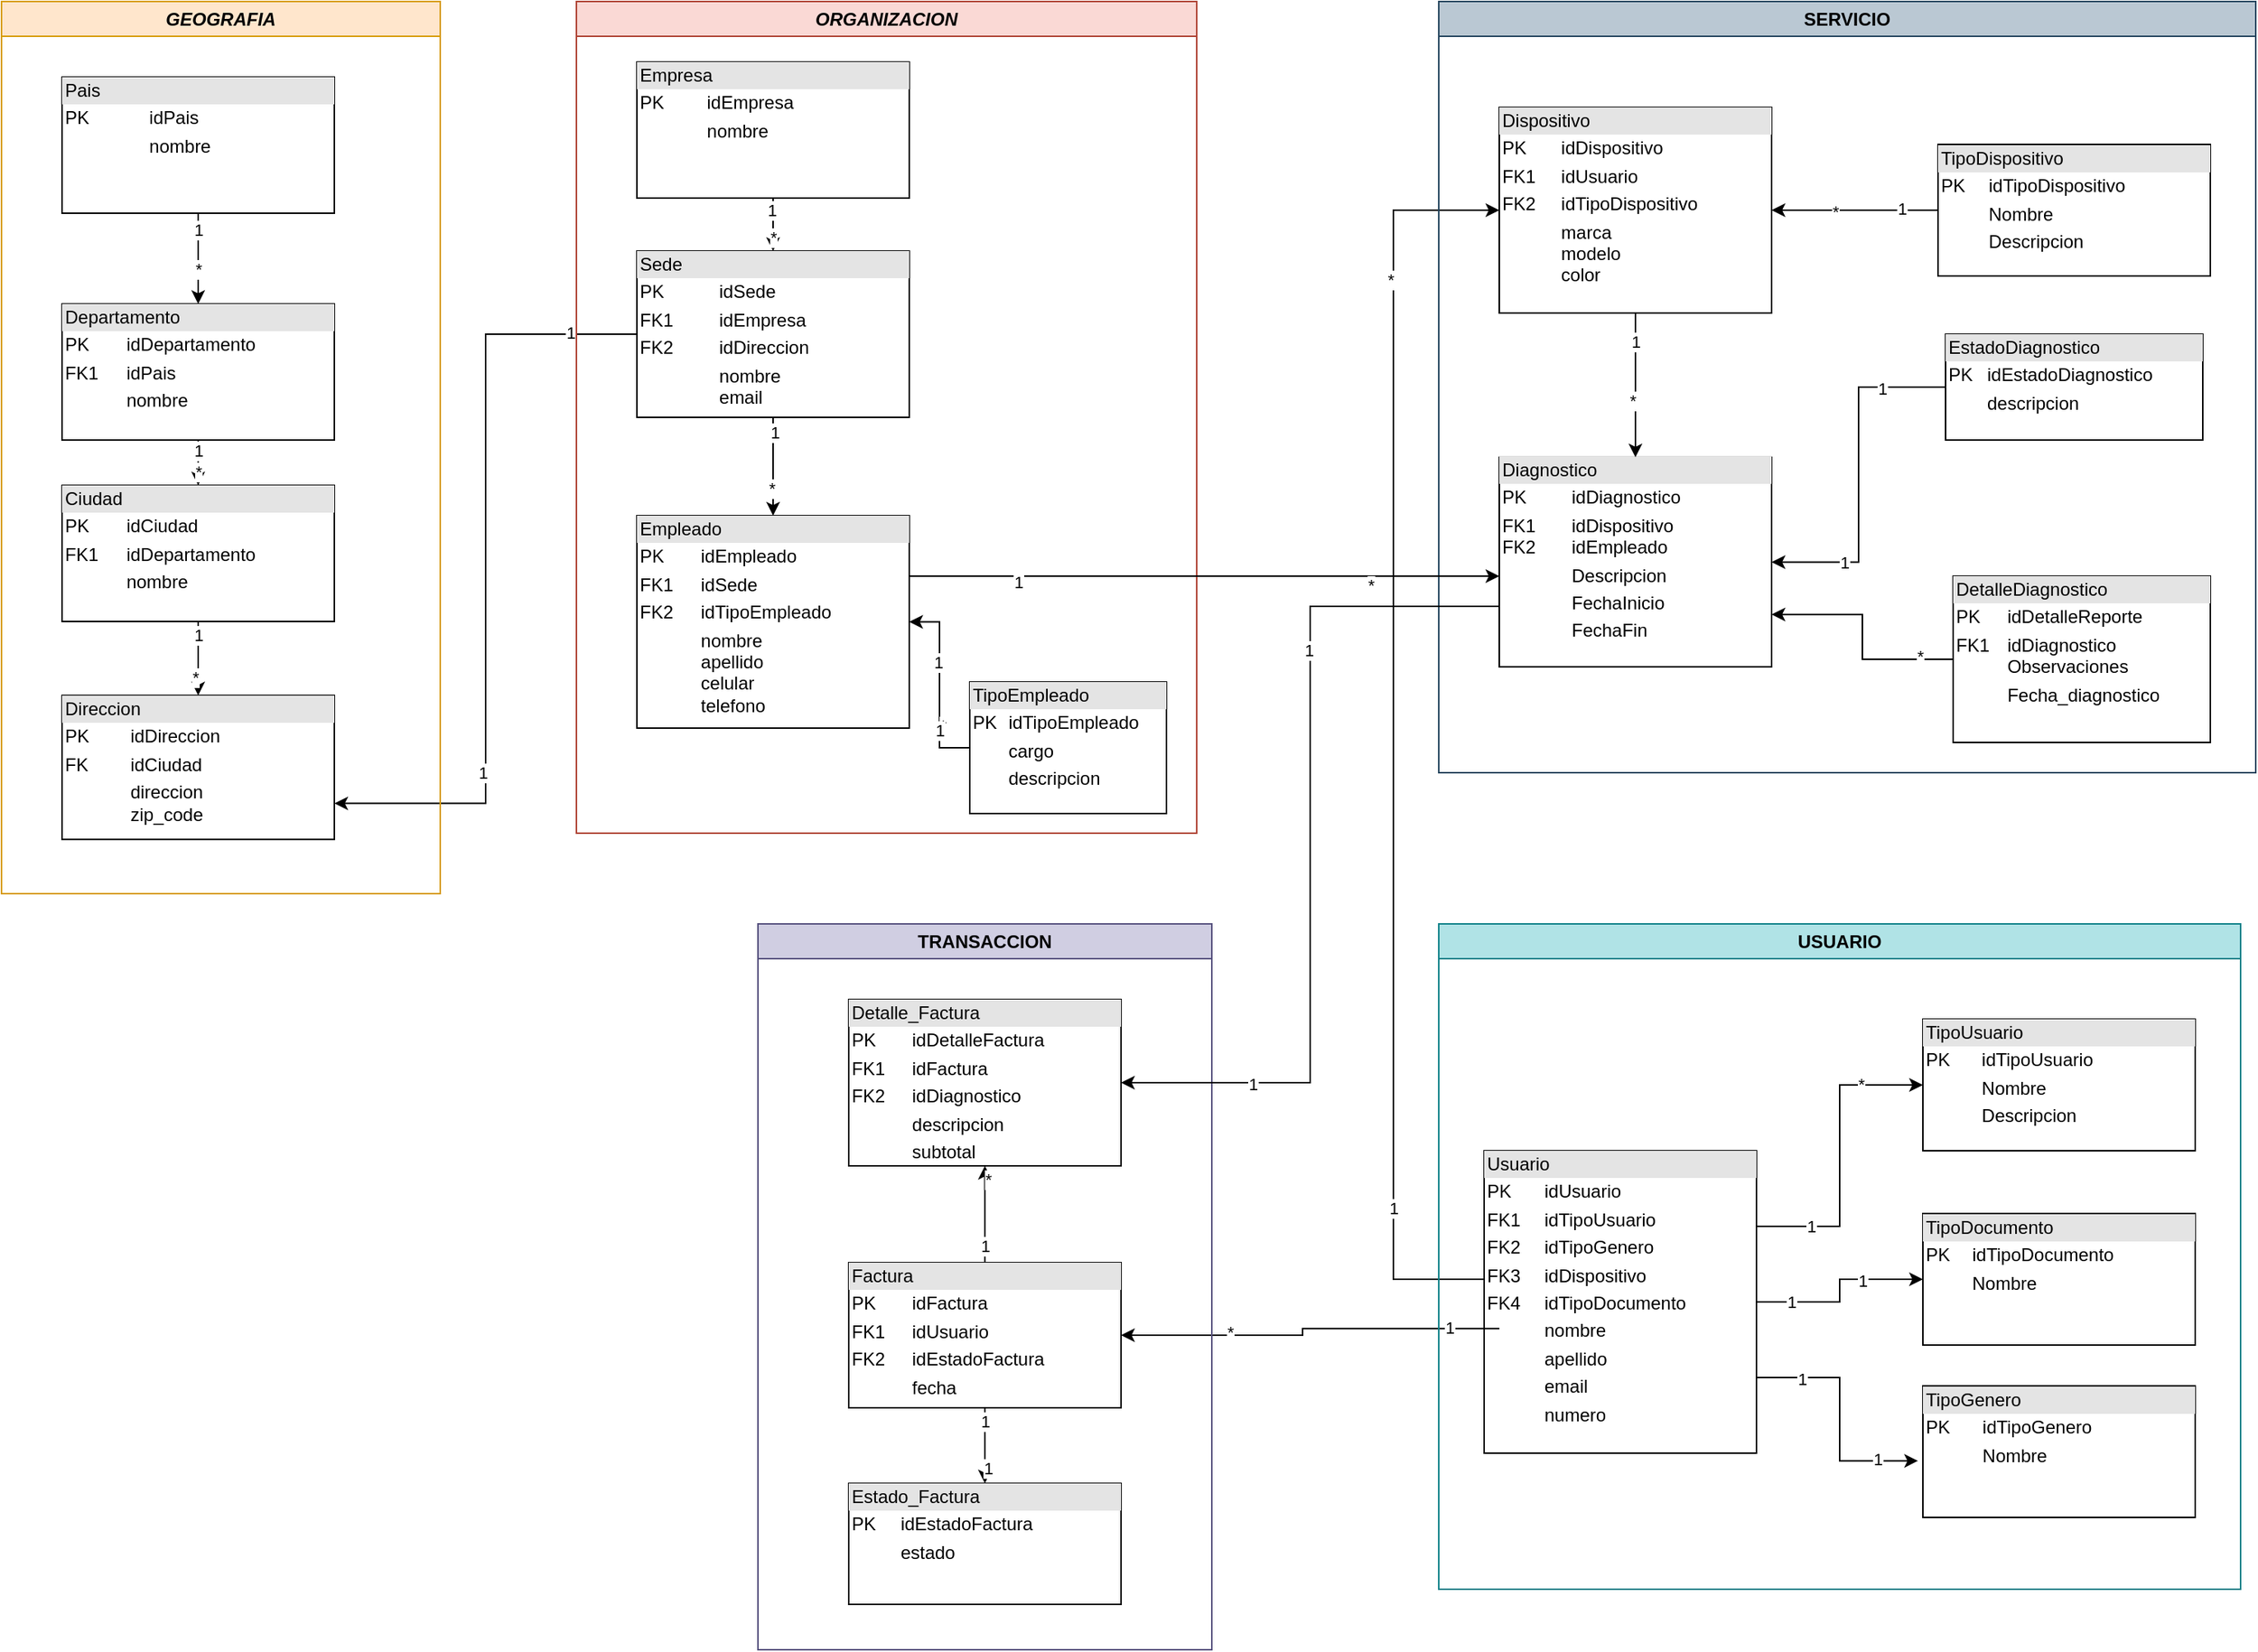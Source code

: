 <mxfile version="24.2.7" type="github">
  <diagram name="dba_techsupport" id="c4acf3e9-155e-7222-9cf6-157b1a14988f">
    <mxGraphModel dx="32" dy="458" grid="1" gridSize="10" guides="1" tooltips="1" connect="1" arrows="1" fold="1" page="1" pageScale="1" pageWidth="850" pageHeight="1100" background="none" math="0" shadow="0">
      <root>
        <mxCell id="0" />
        <mxCell id="1" parent="0" />
        <mxCell id="aafxsBdmlkdBn6csFLmh-22" style="edgeStyle=orthogonalEdgeStyle;rounded=0;orthogonalLoop=1;jettySize=auto;html=1;exitX=0.5;exitY=1;exitDx=0;exitDy=0;entryX=0.5;entryY=0;entryDx=0;entryDy=0;" parent="1" source="aafxsBdmlkdBn6csFLmh-1" target="aafxsBdmlkdBn6csFLmh-4" edge="1">
          <mxGeometry relative="1" as="geometry" />
        </mxCell>
        <mxCell id="aafxsBdmlkdBn6csFLmh-40" value="1" style="edgeLabel;html=1;align=center;verticalAlign=middle;resizable=0;points=[];" parent="aafxsBdmlkdBn6csFLmh-22" vertex="1" connectable="0">
          <mxGeometry x="-0.569" y="-1" relative="1" as="geometry">
            <mxPoint as="offset" />
          </mxGeometry>
        </mxCell>
        <mxCell id="aafxsBdmlkdBn6csFLmh-41" value="*" style="edgeLabel;html=1;align=center;verticalAlign=middle;resizable=0;points=[];" parent="aafxsBdmlkdBn6csFLmh-22" vertex="1" connectable="0">
          <mxGeometry x="0.446" relative="1" as="geometry">
            <mxPoint as="offset" />
          </mxGeometry>
        </mxCell>
        <mxCell id="ZcouPd2k3ubtClk7jJ0E-47" style="edgeStyle=orthogonalEdgeStyle;rounded=0;orthogonalLoop=1;jettySize=auto;html=1;entryX=0;entryY=0.5;entryDx=0;entryDy=0;exitX=1;exitY=0.25;exitDx=0;exitDy=0;" parent="1" source="aafxsBdmlkdBn6csFLmh-3" target="ZcouPd2k3ubtClk7jJ0E-42" edge="1">
          <mxGeometry relative="1" as="geometry" />
        </mxCell>
        <mxCell id="ZcouPd2k3ubtClk7jJ0E-51" value="1" style="edgeLabel;html=1;align=center;verticalAlign=middle;resizable=0;points=[];" parent="ZcouPd2k3ubtClk7jJ0E-47" vertex="1" connectable="0">
          <mxGeometry x="-0.647" relative="1" as="geometry">
            <mxPoint as="offset" />
          </mxGeometry>
        </mxCell>
        <mxCell id="ZcouPd2k3ubtClk7jJ0E-52" value="*" style="edgeLabel;html=1;align=center;verticalAlign=middle;resizable=0;points=[];" parent="ZcouPd2k3ubtClk7jJ0E-47" vertex="1" connectable="0">
          <mxGeometry x="0.595" y="1" relative="1" as="geometry">
            <mxPoint as="offset" />
          </mxGeometry>
        </mxCell>
        <mxCell id="ZcouPd2k3ubtClk7jJ0E-48" style="edgeStyle=orthogonalEdgeStyle;rounded=0;orthogonalLoop=1;jettySize=auto;html=1;entryX=0;entryY=0.5;entryDx=0;entryDy=0;" parent="1" source="aafxsBdmlkdBn6csFLmh-3" target="ZcouPd2k3ubtClk7jJ0E-45" edge="1">
          <mxGeometry relative="1" as="geometry" />
        </mxCell>
        <mxCell id="ZcouPd2k3ubtClk7jJ0E-53" value="1" style="edgeLabel;html=1;align=center;verticalAlign=middle;resizable=0;points=[];" parent="ZcouPd2k3ubtClk7jJ0E-48" vertex="1" connectable="0">
          <mxGeometry x="-0.644" relative="1" as="geometry">
            <mxPoint as="offset" />
          </mxGeometry>
        </mxCell>
        <mxCell id="ZcouPd2k3ubtClk7jJ0E-54" value="1" style="edgeLabel;html=1;align=center;verticalAlign=middle;resizable=0;points=[];" parent="ZcouPd2k3ubtClk7jJ0E-48" vertex="1" connectable="0">
          <mxGeometry x="0.356" y="-1" relative="1" as="geometry">
            <mxPoint as="offset" />
          </mxGeometry>
        </mxCell>
        <mxCell id="I6x_WFh2vjLXkx7VTz0a-17" style="edgeStyle=orthogonalEdgeStyle;rounded=0;orthogonalLoop=1;jettySize=auto;html=1;entryX=0;entryY=0.5;entryDx=0;entryDy=0;" parent="1" source="aafxsBdmlkdBn6csFLmh-3" target="aafxsBdmlkdBn6csFLmh-16" edge="1">
          <mxGeometry relative="1" as="geometry">
            <Array as="points">
              <mxPoint x="1850" y="845" />
              <mxPoint x="1850" y="138" />
            </Array>
          </mxGeometry>
        </mxCell>
        <mxCell id="I6x_WFh2vjLXkx7VTz0a-18" value="1" style="edgeLabel;html=1;align=center;verticalAlign=middle;resizable=0;points=[];" parent="I6x_WFh2vjLXkx7VTz0a-17" vertex="1" connectable="0">
          <mxGeometry x="-0.743" relative="1" as="geometry">
            <mxPoint as="offset" />
          </mxGeometry>
        </mxCell>
        <mxCell id="I6x_WFh2vjLXkx7VTz0a-19" value="*" style="edgeLabel;html=1;align=center;verticalAlign=middle;resizable=0;points=[];" parent="I6x_WFh2vjLXkx7VTz0a-17" vertex="1" connectable="0">
          <mxGeometry x="0.724" y="2" relative="1" as="geometry">
            <mxPoint as="offset" />
          </mxGeometry>
        </mxCell>
        <mxCell id="aafxsBdmlkdBn6csFLmh-3" value="&lt;div style=&quot;box-sizing:border-box;width:100%;background:#e4e4e4;padding:2px;&quot;&gt;Usuario&lt;/div&gt;&lt;table style=&quot;width:100%;font-size:1em;&quot; cellpadding=&quot;2&quot; cellspacing=&quot;0&quot;&gt;&lt;tbody&gt;&lt;tr&gt;&lt;td&gt;PK&lt;/td&gt;&lt;td&gt;idUsuario&lt;/td&gt;&lt;/tr&gt;&lt;tr&gt;&lt;td&gt;FK1&lt;/td&gt;&lt;td&gt;idTipoUsuario&lt;/td&gt;&lt;/tr&gt;&lt;tr&gt;&lt;td&gt;FK2&lt;/td&gt;&lt;td&gt;idTipoGenero&lt;/td&gt;&lt;/tr&gt;&lt;tr&gt;&lt;td&gt;FK3&lt;/td&gt;&lt;td&gt;idDispositivo&lt;/td&gt;&lt;/tr&gt;&lt;tr&gt;&lt;td&gt;FK4&lt;/td&gt;&lt;td&gt;idTipoDocumento&lt;/td&gt;&lt;/tr&gt;&lt;tr&gt;&lt;td&gt;&lt;br&gt;&lt;/td&gt;&lt;td&gt;nombre&lt;/td&gt;&lt;/tr&gt;&lt;tr&gt;&lt;td&gt;&lt;br&gt;&lt;/td&gt;&lt;td&gt;apellido&lt;/td&gt;&lt;/tr&gt;&lt;tr&gt;&lt;td&gt;&lt;br&gt;&lt;/td&gt;&lt;td&gt;email&lt;/td&gt;&lt;/tr&gt;&lt;tr&gt;&lt;td&gt;&lt;br&gt;&lt;/td&gt;&lt;td&gt;numero&lt;/td&gt;&lt;/tr&gt;&lt;/tbody&gt;&lt;/table&gt;" style="verticalAlign=top;align=left;overflow=fill;html=1;whiteSpace=wrap;" parent="1" vertex="1">
          <mxGeometry x="1910" y="760" width="180" height="200" as="geometry" />
        </mxCell>
        <mxCell id="aafxsBdmlkdBn6csFLmh-30" style="edgeStyle=orthogonalEdgeStyle;rounded=0;orthogonalLoop=1;jettySize=auto;html=1;exitX=0.5;exitY=1;exitDx=0;exitDy=0;" parent="1" source="aafxsBdmlkdBn6csFLmh-4" target="aafxsBdmlkdBn6csFLmh-10" edge="1">
          <mxGeometry relative="1" as="geometry" />
        </mxCell>
        <mxCell id="aafxsBdmlkdBn6csFLmh-42" value="1" style="edgeLabel;html=1;align=center;verticalAlign=middle;resizable=0;points=[];" parent="aafxsBdmlkdBn6csFLmh-30" vertex="1" connectable="0">
          <mxGeometry x="-0.707" y="1" relative="1" as="geometry">
            <mxPoint as="offset" />
          </mxGeometry>
        </mxCell>
        <mxCell id="ZcouPd2k3ubtClk7jJ0E-19" value="*" style="edgeLabel;html=1;align=center;verticalAlign=middle;resizable=0;points=[];" parent="aafxsBdmlkdBn6csFLmh-30" vertex="1" connectable="0">
          <mxGeometry x="0.448" y="-1" relative="1" as="geometry">
            <mxPoint as="offset" />
          </mxGeometry>
        </mxCell>
        <mxCell id="ZcouPd2k3ubtClk7jJ0E-104" style="edgeStyle=orthogonalEdgeStyle;rounded=0;orthogonalLoop=1;jettySize=auto;html=1;entryX=1;entryY=0.75;entryDx=0;entryDy=0;" parent="1" source="aafxsBdmlkdBn6csFLmh-4" target="aafxsBdmlkdBn6csFLmh-2" edge="1">
          <mxGeometry relative="1" as="geometry" />
        </mxCell>
        <mxCell id="I6x_WFh2vjLXkx7VTz0a-1" value="1" style="edgeLabel;html=1;align=center;verticalAlign=middle;resizable=0;points=[];" parent="ZcouPd2k3ubtClk7jJ0E-104" vertex="1" connectable="0">
          <mxGeometry x="-0.829" y="-1" relative="1" as="geometry">
            <mxPoint x="-1" as="offset" />
          </mxGeometry>
        </mxCell>
        <mxCell id="I6x_WFh2vjLXkx7VTz0a-2" value="1" style="edgeLabel;html=1;align=center;verticalAlign=middle;resizable=0;points=[];" parent="ZcouPd2k3ubtClk7jJ0E-104" vertex="1" connectable="0">
          <mxGeometry x="0.528" y="-2" relative="1" as="geometry">
            <mxPoint as="offset" />
          </mxGeometry>
        </mxCell>
        <mxCell id="aafxsBdmlkdBn6csFLmh-4" value="&lt;div style=&quot;box-sizing:border-box;width:100%;background:#e4e4e4;padding:2px;&quot;&gt;Sede&lt;/div&gt;&lt;table style=&quot;width:100%;font-size:1em;&quot; cellpadding=&quot;2&quot; cellspacing=&quot;0&quot;&gt;&lt;tbody&gt;&lt;tr&gt;&lt;td&gt;PK&lt;/td&gt;&lt;td&gt;idSede&lt;/td&gt;&lt;/tr&gt;&lt;tr&gt;&lt;td&gt;FK1&lt;/td&gt;&lt;td&gt;idEmpresa&lt;/td&gt;&lt;/tr&gt;&lt;tr&gt;&lt;td&gt;FK2&lt;/td&gt;&lt;td&gt;idDireccion&lt;/td&gt;&lt;/tr&gt;&lt;tr&gt;&lt;td&gt;&lt;/td&gt;&lt;td&gt;nombre&lt;br&gt;email&lt;/td&gt;&lt;/tr&gt;&lt;/tbody&gt;&lt;/table&gt;" style="verticalAlign=top;align=left;overflow=fill;html=1;whiteSpace=wrap;" parent="1" vertex="1">
          <mxGeometry x="1350" y="165" width="180" height="110" as="geometry" />
        </mxCell>
        <mxCell id="aafxsBdmlkdBn6csFLmh-18" style="edgeStyle=orthogonalEdgeStyle;rounded=0;orthogonalLoop=1;jettySize=auto;html=1;exitX=0.5;exitY=1;exitDx=0;exitDy=0;entryX=0.5;entryY=0;entryDx=0;entryDy=0;" parent="1" source="aafxsBdmlkdBn6csFLmh-5" target="aafxsBdmlkdBn6csFLmh-6" edge="1">
          <mxGeometry relative="1" as="geometry" />
        </mxCell>
        <mxCell id="aafxsBdmlkdBn6csFLmh-31" value="1" style="edgeLabel;html=1;align=center;verticalAlign=middle;resizable=0;points=[];" parent="aafxsBdmlkdBn6csFLmh-18" vertex="1" connectable="0">
          <mxGeometry x="-0.644" relative="1" as="geometry">
            <mxPoint as="offset" />
          </mxGeometry>
        </mxCell>
        <mxCell id="aafxsBdmlkdBn6csFLmh-32" value="*" style="edgeLabel;html=1;align=center;verticalAlign=middle;resizable=0;points=[];" parent="aafxsBdmlkdBn6csFLmh-18" vertex="1" connectable="0">
          <mxGeometry x="0.239" relative="1" as="geometry">
            <mxPoint as="offset" />
          </mxGeometry>
        </mxCell>
        <mxCell id="aafxsBdmlkdBn6csFLmh-5" value="&lt;div style=&quot;box-sizing:border-box;width:100%;background:#e4e4e4;padding:2px;&quot;&gt;Pais&lt;/div&gt;&lt;table style=&quot;width:100%;font-size:1em;&quot; cellpadding=&quot;2&quot; cellspacing=&quot;0&quot;&gt;&lt;tbody&gt;&lt;tr&gt;&lt;td&gt;PK&lt;/td&gt;&lt;td&gt;idPais&lt;/td&gt;&lt;/tr&gt;&lt;tr&gt;&lt;td&gt;&lt;br&gt;&lt;/td&gt;&lt;td&gt;nombre&lt;/td&gt;&lt;/tr&gt;&lt;tr&gt;&lt;td&gt;&lt;/td&gt;&lt;td&gt;&lt;br&gt;&lt;/td&gt;&lt;/tr&gt;&lt;/tbody&gt;&lt;/table&gt;" style="verticalAlign=top;align=left;overflow=fill;html=1;whiteSpace=wrap;" parent="1" vertex="1">
          <mxGeometry x="970" y="50" width="180" height="90" as="geometry" />
        </mxCell>
        <mxCell id="aafxsBdmlkdBn6csFLmh-19" style="edgeStyle=orthogonalEdgeStyle;rounded=0;orthogonalLoop=1;jettySize=auto;html=1;exitX=0.5;exitY=1;exitDx=0;exitDy=0;entryX=0.5;entryY=0;entryDx=0;entryDy=0;" parent="1" source="aafxsBdmlkdBn6csFLmh-6" target="aafxsBdmlkdBn6csFLmh-7" edge="1">
          <mxGeometry relative="1" as="geometry" />
        </mxCell>
        <mxCell id="aafxsBdmlkdBn6csFLmh-33" value="1" style="edgeLabel;html=1;align=center;verticalAlign=middle;resizable=0;points=[];" parent="aafxsBdmlkdBn6csFLmh-19" vertex="1" connectable="0">
          <mxGeometry x="-0.52" relative="1" as="geometry">
            <mxPoint as="offset" />
          </mxGeometry>
        </mxCell>
        <mxCell id="aafxsBdmlkdBn6csFLmh-35" value="*" style="edgeLabel;html=1;align=center;verticalAlign=middle;resizable=0;points=[];" parent="aafxsBdmlkdBn6csFLmh-19" vertex="1" connectable="0">
          <mxGeometry x="0.35" relative="1" as="geometry">
            <mxPoint as="offset" />
          </mxGeometry>
        </mxCell>
        <mxCell id="aafxsBdmlkdBn6csFLmh-6" value="&lt;div style=&quot;box-sizing:border-box;width:100%;background:#e4e4e4;padding:2px;&quot;&gt;Departamento&lt;/div&gt;&lt;table style=&quot;width:100%;font-size:1em;&quot; cellpadding=&quot;2&quot; cellspacing=&quot;0&quot;&gt;&lt;tbody&gt;&lt;tr&gt;&lt;td&gt;PK&lt;/td&gt;&lt;td&gt;idDepartamento&lt;/td&gt;&lt;/tr&gt;&lt;tr&gt;&lt;td&gt;FK1&lt;/td&gt;&lt;td&gt;idPais&lt;/td&gt;&lt;/tr&gt;&lt;tr&gt;&lt;td&gt;&lt;/td&gt;&lt;td&gt;nombre&lt;/td&gt;&lt;/tr&gt;&lt;/tbody&gt;&lt;/table&gt;" style="verticalAlign=top;align=left;overflow=fill;html=1;whiteSpace=wrap;" parent="1" vertex="1">
          <mxGeometry x="970" y="200" width="180" height="90" as="geometry" />
        </mxCell>
        <mxCell id="ZcouPd2k3ubtClk7jJ0E-5" value="&lt;i&gt;GEOGRAFIA&lt;/i&gt;" style="swimlane;whiteSpace=wrap;html=1;fillColor=#ffe6cc;strokeColor=#d79b00;gradientColor=none;swimlaneFillColor=none;shadow=0;labelBackgroundColor=none;" parent="1" vertex="1">
          <mxGeometry x="930" width="290" height="590" as="geometry" />
        </mxCell>
        <mxCell id="aafxsBdmlkdBn6csFLmh-7" value="&lt;div style=&quot;box-sizing:border-box;width:100%;background:#e4e4e4;padding:2px;&quot;&gt;Ciudad&lt;/div&gt;&lt;table style=&quot;width:100%;font-size:1em;&quot; cellpadding=&quot;2&quot; cellspacing=&quot;0&quot;&gt;&lt;tbody&gt;&lt;tr&gt;&lt;td&gt;PK&lt;/td&gt;&lt;td&gt;idCiudad&lt;/td&gt;&lt;/tr&gt;&lt;tr&gt;&lt;td&gt;FK1&lt;/td&gt;&lt;td&gt;idDepartamento&lt;/td&gt;&lt;/tr&gt;&lt;tr&gt;&lt;td&gt;&lt;/td&gt;&lt;td&gt;nombre&lt;/td&gt;&lt;/tr&gt;&lt;/tbody&gt;&lt;/table&gt;" style="verticalAlign=top;align=left;overflow=fill;html=1;whiteSpace=wrap;" parent="ZcouPd2k3ubtClk7jJ0E-5" vertex="1">
          <mxGeometry x="40" y="320" width="180" height="90" as="geometry" />
        </mxCell>
        <mxCell id="aafxsBdmlkdBn6csFLmh-2" value="&lt;div style=&quot;box-sizing:border-box;width:100%;background:#e4e4e4;padding:2px;&quot;&gt;Direccion&lt;/div&gt;&lt;table style=&quot;width:100%;font-size:1em;&quot; cellpadding=&quot;2&quot; cellspacing=&quot;0&quot;&gt;&lt;tbody&gt;&lt;tr&gt;&lt;td&gt;PK&lt;/td&gt;&lt;td&gt;idDireccion&lt;/td&gt;&lt;/tr&gt;&lt;tr&gt;&lt;td&gt;FK&lt;/td&gt;&lt;td&gt;idCiudad&lt;/td&gt;&lt;/tr&gt;&lt;tr&gt;&lt;td&gt;&lt;/td&gt;&lt;td&gt;direccion&lt;br&gt;zip_code&lt;br&gt;&lt;br&gt;&lt;br&gt;&lt;/td&gt;&lt;/tr&gt;&lt;tr&gt;&lt;td&gt;&lt;br&gt;&lt;/td&gt;&lt;td&gt;&lt;br&gt;&lt;/td&gt;&lt;/tr&gt;&lt;/tbody&gt;&lt;/table&gt;" style="verticalAlign=top;align=left;overflow=fill;html=1;whiteSpace=wrap;" parent="ZcouPd2k3ubtClk7jJ0E-5" vertex="1">
          <mxGeometry x="40" y="458.88" width="180" height="95.24" as="geometry" />
        </mxCell>
        <mxCell id="ZcouPd2k3ubtClk7jJ0E-2" style="edgeStyle=orthogonalEdgeStyle;rounded=0;orthogonalLoop=1;jettySize=auto;html=1;exitX=0.5;exitY=1;exitDx=0;exitDy=0;" parent="ZcouPd2k3ubtClk7jJ0E-5" source="aafxsBdmlkdBn6csFLmh-7" target="aafxsBdmlkdBn6csFLmh-2" edge="1">
          <mxGeometry relative="1" as="geometry">
            <mxPoint x="130" y="560.0" as="sourcePoint" />
            <mxPoint x="280" y="540" as="targetPoint" />
          </mxGeometry>
        </mxCell>
        <mxCell id="ZcouPd2k3ubtClk7jJ0E-3" value="1" style="edgeLabel;html=1;align=center;verticalAlign=middle;resizable=0;points=[];" parent="ZcouPd2k3ubtClk7jJ0E-2" vertex="1" connectable="0">
          <mxGeometry x="-0.658" relative="1" as="geometry">
            <mxPoint as="offset" />
          </mxGeometry>
        </mxCell>
        <mxCell id="ZcouPd2k3ubtClk7jJ0E-4" value="*" style="edgeLabel;html=1;align=center;verticalAlign=middle;resizable=0;points=[];" parent="ZcouPd2k3ubtClk7jJ0E-2" vertex="1" connectable="0">
          <mxGeometry x="0.521" y="-2" relative="1" as="geometry">
            <mxPoint as="offset" />
          </mxGeometry>
        </mxCell>
        <mxCell id="ZcouPd2k3ubtClk7jJ0E-40" value="&lt;i&gt;ORGANIZACION&lt;/i&gt;" style="swimlane;whiteSpace=wrap;html=1;fillColor=#fad9d5;strokeColor=#ae4132;" parent="1" vertex="1">
          <mxGeometry x="1310" width="410" height="550" as="geometry" />
        </mxCell>
        <mxCell id="aafxsBdmlkdBn6csFLmh-10" value="&lt;div style=&quot;box-sizing:border-box;width:100%;background:#e4e4e4;padding:2px;&quot;&gt;Empleado&lt;/div&gt;&lt;table style=&quot;width:100%;font-size:1em;&quot; cellpadding=&quot;2&quot; cellspacing=&quot;0&quot;&gt;&lt;tbody&gt;&lt;tr&gt;&lt;td&gt;PK&lt;/td&gt;&lt;td&gt;idEmpleado&lt;/td&gt;&lt;/tr&gt;&lt;tr&gt;&lt;td&gt;FK1&lt;/td&gt;&lt;td&gt;idSede&lt;/td&gt;&lt;/tr&gt;&lt;tr&gt;&lt;td&gt;FK2&lt;/td&gt;&lt;td&gt;idTipoEmpleado&lt;/td&gt;&lt;/tr&gt;&lt;tr&gt;&lt;td&gt;&lt;br&gt;&lt;/td&gt;&lt;td&gt;nombre&lt;br&gt;apellido&lt;br&gt;celular&lt;br&gt;telefono&lt;br&gt;&lt;/td&gt;&lt;/tr&gt;&lt;/tbody&gt;&lt;/table&gt;" style="verticalAlign=top;align=left;overflow=fill;html=1;whiteSpace=wrap;" parent="ZcouPd2k3ubtClk7jJ0E-40" vertex="1">
          <mxGeometry x="40" y="340" width="180" height="140.5" as="geometry" />
        </mxCell>
        <mxCell id="aafxsBdmlkdBn6csFLmh-1" value="&lt;div style=&quot;box-sizing:border-box;width:100%;background:#e4e4e4;padding:2px;&quot;&gt;Empresa&lt;/div&gt;&lt;table style=&quot;width:100%;font-size:1em;&quot; cellpadding=&quot;2&quot; cellspacing=&quot;0&quot;&gt;&lt;tbody&gt;&lt;tr&gt;&lt;td&gt;PK&lt;/td&gt;&lt;td&gt;idEmpresa&lt;/td&gt;&lt;/tr&gt;&lt;tr&gt;&lt;td&gt;&lt;br&gt;&lt;/td&gt;&lt;td&gt;nombre&lt;/td&gt;&lt;/tr&gt;&lt;tr&gt;&lt;td&gt;&lt;/td&gt;&lt;td&gt;&lt;br&gt;&lt;/td&gt;&lt;/tr&gt;&lt;/tbody&gt;&lt;/table&gt;" style="verticalAlign=top;align=left;overflow=fill;html=1;whiteSpace=wrap;" parent="ZcouPd2k3ubtClk7jJ0E-40" vertex="1">
          <mxGeometry x="40" y="40" width="180" height="90" as="geometry" />
        </mxCell>
        <mxCell id="I6x_WFh2vjLXkx7VTz0a-23" style="edgeStyle=orthogonalEdgeStyle;rounded=0;orthogonalLoop=1;jettySize=auto;html=1;exitX=0;exitY=0.5;exitDx=0;exitDy=0;entryX=1;entryY=0.5;entryDx=0;entryDy=0;" parent="ZcouPd2k3ubtClk7jJ0E-40" source="ZcouPd2k3ubtClk7jJ0E-10" target="aafxsBdmlkdBn6csFLmh-10" edge="1">
          <mxGeometry relative="1" as="geometry" />
        </mxCell>
        <mxCell id="I6x_WFh2vjLXkx7VTz0a-24" value="*" style="edgeLabel;html=1;align=center;verticalAlign=middle;resizable=0;points=[];" parent="I6x_WFh2vjLXkx7VTz0a-23" vertex="1" connectable="0">
          <mxGeometry x="-0.436" y="-2" relative="1" as="geometry">
            <mxPoint as="offset" />
          </mxGeometry>
        </mxCell>
        <mxCell id="I6x_WFh2vjLXkx7VTz0a-25" value="1" style="edgeLabel;html=1;align=center;verticalAlign=middle;resizable=0;points=[];" parent="I6x_WFh2vjLXkx7VTz0a-23" vertex="1" connectable="0">
          <mxGeometry x="0.254" y="1" relative="1" as="geometry">
            <mxPoint as="offset" />
          </mxGeometry>
        </mxCell>
        <mxCell id="I6x_WFh2vjLXkx7VTz0a-26" value="1" style="edgeLabel;html=1;align=center;verticalAlign=middle;resizable=0;points=[];" parent="I6x_WFh2vjLXkx7VTz0a-23" vertex="1" connectable="0">
          <mxGeometry x="-0.477" relative="1" as="geometry">
            <mxPoint as="offset" />
          </mxGeometry>
        </mxCell>
        <mxCell id="ZcouPd2k3ubtClk7jJ0E-10" value="&lt;div style=&quot;box-sizing:border-box;width:100%;background:#e4e4e4;padding:2px;&quot;&gt;TipoEmpleado&lt;/div&gt;&lt;table style=&quot;width:100%;font-size:1em;&quot; cellpadding=&quot;2&quot; cellspacing=&quot;0&quot;&gt;&lt;tbody&gt;&lt;tr&gt;&lt;td&gt;PK&lt;/td&gt;&lt;td&gt;idTipoEmpleado&lt;/td&gt;&lt;/tr&gt;&lt;tr&gt;&lt;td&gt;&lt;br&gt;&lt;/td&gt;&lt;td&gt;cargo&lt;/td&gt;&lt;/tr&gt;&lt;tr&gt;&lt;td&gt;&lt;br&gt;&lt;/td&gt;&lt;td&gt;descripcion&lt;/td&gt;&lt;/tr&gt;&lt;tr&gt;&lt;td&gt;&lt;br&gt;&lt;/td&gt;&lt;td&gt;&lt;br&gt;&lt;/td&gt;&lt;/tr&gt;&lt;tr&gt;&lt;td&gt;&lt;br&gt;&lt;/td&gt;&lt;td&gt;&lt;br&gt;&lt;br&gt;&lt;br&gt;&lt;br&gt;&lt;/td&gt;&lt;/tr&gt;&lt;/tbody&gt;&lt;/table&gt;" style="verticalAlign=top;align=left;overflow=fill;html=1;whiteSpace=wrap;" parent="ZcouPd2k3ubtClk7jJ0E-40" vertex="1">
          <mxGeometry x="260" y="450" width="130" height="87" as="geometry" />
        </mxCell>
        <mxCell id="ZcouPd2k3ubtClk7jJ0E-42" value="&lt;div style=&quot;box-sizing:border-box;width:100%;background:#e4e4e4;padding:2px;&quot;&gt;TipoUsuario&lt;/div&gt;&lt;table style=&quot;width:100%;font-size:1em;&quot; cellpadding=&quot;2&quot; cellspacing=&quot;0&quot;&gt;&lt;tbody&gt;&lt;tr&gt;&lt;td&gt;PK&lt;/td&gt;&lt;td&gt;idTipoUsuario&lt;/td&gt;&lt;/tr&gt;&lt;tr&gt;&lt;td&gt;&lt;br&gt;&lt;/td&gt;&lt;td&gt;Nombre&lt;/td&gt;&lt;/tr&gt;&lt;tr&gt;&lt;td&gt;&lt;br&gt;&lt;/td&gt;&lt;td&gt;Descripcion&lt;/td&gt;&lt;/tr&gt;&lt;/tbody&gt;&lt;/table&gt;" style="verticalAlign=top;align=left;overflow=fill;html=1;whiteSpace=wrap;" parent="1" vertex="1">
          <mxGeometry x="2200" y="673" width="180" height="87" as="geometry" />
        </mxCell>
        <mxCell id="ZcouPd2k3ubtClk7jJ0E-45" value="&lt;div style=&quot;box-sizing:border-box;width:100%;background:#e4e4e4;padding:2px;&quot;&gt;TipoDocumento&lt;/div&gt;&lt;table style=&quot;width:100%;font-size:1em;&quot; cellpadding=&quot;2&quot; cellspacing=&quot;0&quot;&gt;&lt;tbody&gt;&lt;tr&gt;&lt;td&gt;PK&lt;/td&gt;&lt;td&gt;idTipoDocumento&lt;/td&gt;&lt;/tr&gt;&lt;tr&gt;&lt;td&gt;&lt;br&gt;&lt;/td&gt;&lt;td&gt;Nombre&lt;/td&gt;&lt;/tr&gt;&lt;tr&gt;&lt;td&gt;&lt;br&gt;&lt;/td&gt;&lt;td&gt;&lt;br&gt;&lt;/td&gt;&lt;/tr&gt;&lt;/tbody&gt;&lt;/table&gt;" style="verticalAlign=top;align=left;overflow=fill;html=1;whiteSpace=wrap;" parent="1" vertex="1">
          <mxGeometry x="2200" y="801.5" width="180" height="87" as="geometry" />
        </mxCell>
        <mxCell id="ZcouPd2k3ubtClk7jJ0E-46" value="&lt;div style=&quot;box-sizing:border-box;width:100%;background:#e4e4e4;padding:2px;&quot;&gt;TipoGenero&lt;/div&gt;&lt;table style=&quot;width:100%;font-size:1em;&quot; cellpadding=&quot;2&quot; cellspacing=&quot;0&quot;&gt;&lt;tbody&gt;&lt;tr&gt;&lt;td&gt;PK&lt;/td&gt;&lt;td&gt;idTipoGenero&lt;/td&gt;&lt;/tr&gt;&lt;tr&gt;&lt;td&gt;&lt;br&gt;&lt;/td&gt;&lt;td&gt;Nombre&lt;/td&gt;&lt;/tr&gt;&lt;tr&gt;&lt;td&gt;&lt;br&gt;&lt;/td&gt;&lt;td&gt;&lt;br&gt;&lt;/td&gt;&lt;/tr&gt;&lt;/tbody&gt;&lt;/table&gt;" style="verticalAlign=top;align=left;overflow=fill;html=1;whiteSpace=wrap;" parent="1" vertex="1">
          <mxGeometry x="2200" y="915.5" width="180" height="87" as="geometry" />
        </mxCell>
        <mxCell id="ZcouPd2k3ubtClk7jJ0E-49" style="edgeStyle=orthogonalEdgeStyle;rounded=0;orthogonalLoop=1;jettySize=auto;html=1;entryX=-0.018;entryY=0.57;entryDx=0;entryDy=0;entryPerimeter=0;exitX=1;exitY=0.75;exitDx=0;exitDy=0;" parent="1" source="aafxsBdmlkdBn6csFLmh-3" target="ZcouPd2k3ubtClk7jJ0E-46" edge="1">
          <mxGeometry relative="1" as="geometry" />
        </mxCell>
        <mxCell id="ZcouPd2k3ubtClk7jJ0E-55" value="1" style="edgeLabel;html=1;align=center;verticalAlign=middle;resizable=0;points=[];" parent="ZcouPd2k3ubtClk7jJ0E-49" vertex="1" connectable="0">
          <mxGeometry x="-0.633" y="-1" relative="1" as="geometry">
            <mxPoint as="offset" />
          </mxGeometry>
        </mxCell>
        <mxCell id="ZcouPd2k3ubtClk7jJ0E-56" value="1" style="edgeLabel;html=1;align=center;verticalAlign=middle;resizable=0;points=[];" parent="ZcouPd2k3ubtClk7jJ0E-49" vertex="1" connectable="0">
          <mxGeometry x="0.666" y="1" relative="1" as="geometry">
            <mxPoint as="offset" />
          </mxGeometry>
        </mxCell>
        <mxCell id="I6x_WFh2vjLXkx7VTz0a-14" style="edgeStyle=orthogonalEdgeStyle;rounded=0;orthogonalLoop=1;jettySize=auto;html=1;entryX=1;entryY=0.5;entryDx=0;entryDy=0;exitX=0.056;exitY=0.588;exitDx=0;exitDy=0;exitPerimeter=0;" parent="1" source="aafxsBdmlkdBn6csFLmh-3" target="ZcouPd2k3ubtClk7jJ0E-98" edge="1">
          <mxGeometry relative="1" as="geometry" />
        </mxCell>
        <mxCell id="I6x_WFh2vjLXkx7VTz0a-15" value="1" style="edgeLabel;html=1;align=center;verticalAlign=middle;resizable=0;points=[];" parent="I6x_WFh2vjLXkx7VTz0a-14" vertex="1" connectable="0">
          <mxGeometry x="-0.742" y="-1" relative="1" as="geometry">
            <mxPoint as="offset" />
          </mxGeometry>
        </mxCell>
        <mxCell id="I6x_WFh2vjLXkx7VTz0a-16" value="*" style="edgeLabel;html=1;align=center;verticalAlign=middle;resizable=0;points=[];" parent="I6x_WFh2vjLXkx7VTz0a-14" vertex="1" connectable="0">
          <mxGeometry x="0.438" y="-2" relative="1" as="geometry">
            <mxPoint as="offset" />
          </mxGeometry>
        </mxCell>
        <mxCell id="ZcouPd2k3ubtClk7jJ0E-61" value="USUARIO" style="swimlane;whiteSpace=wrap;html=1;fillColor=#b0e3e6;strokeColor=#0e8088;" parent="1" vertex="1">
          <mxGeometry x="1880" y="610" width="530" height="440" as="geometry" />
        </mxCell>
        <mxCell id="ZcouPd2k3ubtClk7jJ0E-90" value="TRANSACCION" style="swimlane;whiteSpace=wrap;html=1;fillColor=#d0cee2;strokeColor=#56517e;container=0;movable=1;resizable=1;rotatable=1;deletable=1;editable=1;locked=0;connectable=1;" parent="1" vertex="1">
          <mxGeometry x="1430" y="610" width="300" height="480" as="geometry" />
        </mxCell>
        <mxCell id="ZcouPd2k3ubtClk7jJ0E-97" value="&lt;div style=&quot;box-sizing:border-box;width:100%;background:#e4e4e4;padding:2px;&quot;&gt;Estado_Factura&lt;/div&gt;&lt;table style=&quot;width:100%;font-size:1em;&quot; cellpadding=&quot;2&quot; cellspacing=&quot;0&quot;&gt;&lt;tbody&gt;&lt;tr&gt;&lt;td&gt;PK&lt;/td&gt;&lt;td&gt;idEstadoFactura&lt;/td&gt;&lt;/tr&gt;&lt;tr&gt;&lt;td&gt;&lt;br&gt;&lt;/td&gt;&lt;td&gt;estado&lt;/td&gt;&lt;/tr&gt;&lt;tr&gt;&lt;td&gt;&lt;br&gt;&lt;/td&gt;&lt;td&gt;&lt;br&gt;&lt;/td&gt;&lt;/tr&gt;&lt;/tbody&gt;&lt;/table&gt;" style="verticalAlign=top;align=left;overflow=fill;html=1;whiteSpace=wrap;movable=1;resizable=1;rotatable=1;deletable=1;editable=1;locked=0;connectable=1;" parent="ZcouPd2k3ubtClk7jJ0E-90" vertex="1">
          <mxGeometry x="60" y="370" width="180" height="80" as="geometry" />
        </mxCell>
        <mxCell id="ZcouPd2k3ubtClk7jJ0E-98" value="&lt;div style=&quot;box-sizing:border-box;width:100%;background:#e4e4e4;padding:2px;&quot;&gt;Factura&lt;/div&gt;&lt;table style=&quot;width:100%;font-size:1em;&quot; cellpadding=&quot;2&quot; cellspacing=&quot;0&quot;&gt;&lt;tbody&gt;&lt;tr&gt;&lt;td&gt;PK&lt;/td&gt;&lt;td&gt;idFactura&lt;/td&gt;&lt;/tr&gt;&lt;tr&gt;&lt;td&gt;FK1&lt;/td&gt;&lt;td&gt;idUsuario&lt;/td&gt;&lt;/tr&gt;&lt;tr&gt;&lt;td&gt;FK2&lt;/td&gt;&lt;td&gt;idEstadoFactura&lt;/td&gt;&lt;/tr&gt;&lt;tr&gt;&lt;td&gt;&lt;br&gt;&lt;/td&gt;&lt;td&gt;fecha&lt;/td&gt;&lt;/tr&gt;&lt;/tbody&gt;&lt;/table&gt;" style="verticalAlign=top;align=left;overflow=fill;html=1;whiteSpace=wrap;movable=1;resizable=1;rotatable=1;deletable=1;editable=1;locked=0;connectable=1;" parent="ZcouPd2k3ubtClk7jJ0E-90" vertex="1">
          <mxGeometry x="60" y="224" width="180" height="96" as="geometry" />
        </mxCell>
        <mxCell id="ZcouPd2k3ubtClk7jJ0E-108" style="edgeStyle=orthogonalEdgeStyle;rounded=0;orthogonalLoop=1;jettySize=auto;html=1;exitX=0.5;exitY=1;exitDx=0;exitDy=0;movable=1;resizable=1;rotatable=1;deletable=1;editable=1;locked=0;connectable=1;" parent="ZcouPd2k3ubtClk7jJ0E-90" source="ZcouPd2k3ubtClk7jJ0E-98" target="ZcouPd2k3ubtClk7jJ0E-97" edge="1">
          <mxGeometry relative="1" as="geometry">
            <Array as="points">
              <mxPoint x="150" y="320" />
              <mxPoint x="150" y="320" />
            </Array>
          </mxGeometry>
        </mxCell>
        <mxCell id="ZcouPd2k3ubtClk7jJ0E-125" value="1" style="edgeLabel;html=1;align=center;verticalAlign=middle;resizable=0;points=[];" parent="ZcouPd2k3ubtClk7jJ0E-108" vertex="1" connectable="0">
          <mxGeometry x="-0.648" relative="1" as="geometry">
            <mxPoint as="offset" />
          </mxGeometry>
        </mxCell>
        <mxCell id="ZcouPd2k3ubtClk7jJ0E-126" value="*" style="edgeLabel;html=1;align=center;verticalAlign=middle;resizable=0;points=[];" parent="ZcouPd2k3ubtClk7jJ0E-108" vertex="1" connectable="0">
          <mxGeometry x="0.606" y="1" relative="1" as="geometry">
            <mxPoint as="offset" />
          </mxGeometry>
        </mxCell>
        <mxCell id="WKqjUpGAoea21DTCxjG--1" value="1" style="edgeLabel;html=1;align=center;verticalAlign=middle;resizable=0;points=[];" vertex="1" connectable="0" parent="ZcouPd2k3ubtClk7jJ0E-108">
          <mxGeometry x="0.583" y="2" relative="1" as="geometry">
            <mxPoint as="offset" />
          </mxGeometry>
        </mxCell>
        <mxCell id="ZcouPd2k3ubtClk7jJ0E-99" value="&lt;div style=&quot;box-sizing:border-box;width:100%;background:#e4e4e4;padding:2px;&quot;&gt;Detalle_Factura&lt;/div&gt;&lt;table style=&quot;width:100%;font-size:1em;&quot; cellpadding=&quot;2&quot; cellspacing=&quot;0&quot;&gt;&lt;tbody&gt;&lt;tr&gt;&lt;td&gt;PK&lt;/td&gt;&lt;td&gt;idDetalleFactura&lt;/td&gt;&lt;/tr&gt;&lt;tr&gt;&lt;td&gt;FK1&lt;/td&gt;&lt;td&gt;idFactura&lt;br&gt;&lt;/td&gt;&lt;/tr&gt;&lt;tr&gt;&lt;td&gt;FK2&lt;/td&gt;&lt;td&gt;idDiagnostico&lt;/td&gt;&lt;/tr&gt;&lt;tr&gt;&lt;td&gt;&lt;br&gt;&lt;/td&gt;&lt;td&gt;descripcion&lt;/td&gt;&lt;/tr&gt;&lt;tr&gt;&lt;td&gt;&lt;/td&gt;&lt;td&gt;subtotal&lt;br&gt;&lt;br&gt;&lt;/td&gt;&lt;/tr&gt;&lt;/tbody&gt;&lt;/table&gt;" style="verticalAlign=top;align=left;overflow=fill;html=1;whiteSpace=wrap;movable=1;resizable=1;rotatable=1;deletable=1;editable=1;locked=0;connectable=1;" parent="ZcouPd2k3ubtClk7jJ0E-90" vertex="1">
          <mxGeometry x="60" y="50" width="180" height="110" as="geometry" />
        </mxCell>
        <mxCell id="ZcouPd2k3ubtClk7jJ0E-119" style="edgeStyle=orthogonalEdgeStyle;rounded=0;orthogonalLoop=1;jettySize=auto;html=1;entryX=0.5;entryY=1;entryDx=0;entryDy=0;movable=1;resizable=1;rotatable=1;deletable=1;editable=1;locked=0;connectable=1;" parent="ZcouPd2k3ubtClk7jJ0E-90" source="ZcouPd2k3ubtClk7jJ0E-98" target="ZcouPd2k3ubtClk7jJ0E-99" edge="1">
          <mxGeometry relative="1" as="geometry" />
        </mxCell>
        <mxCell id="ZcouPd2k3ubtClk7jJ0E-127" value="1" style="edgeLabel;html=1;align=center;verticalAlign=middle;resizable=0;points=[];" parent="ZcouPd2k3ubtClk7jJ0E-119" vertex="1" connectable="0">
          <mxGeometry x="-0.656" relative="1" as="geometry">
            <mxPoint as="offset" />
          </mxGeometry>
        </mxCell>
        <mxCell id="ZcouPd2k3ubtClk7jJ0E-128" value="*" style="edgeLabel;html=1;align=center;verticalAlign=middle;resizable=0;points=[];" parent="ZcouPd2k3ubtClk7jJ0E-119" vertex="1" connectable="0">
          <mxGeometry x="0.733" y="-2" relative="1" as="geometry">
            <mxPoint as="offset" />
          </mxGeometry>
        </mxCell>
        <mxCell id="ZcouPd2k3ubtClk7jJ0E-91" value="SERVICIO" style="swimlane;whiteSpace=wrap;html=1;fillColor=#bac8d3;strokeColor=#23445d;" parent="1" vertex="1">
          <mxGeometry x="1880" width="540" height="510" as="geometry" />
        </mxCell>
        <mxCell id="aafxsBdmlkdBn6csFLmh-12" value="&lt;div style=&quot;box-sizing:border-box;width:100%;background:#e4e4e4;padding:2px;&quot;&gt;Diagnostico&lt;/div&gt;&lt;table style=&quot;width:100%;font-size:1em;&quot; cellpadding=&quot;2&quot; cellspacing=&quot;0&quot;&gt;&lt;tbody&gt;&lt;tr&gt;&lt;td&gt;PK&lt;/td&gt;&lt;td&gt;idDiagnostico&lt;/td&gt;&lt;/tr&gt;&lt;tr&gt;&lt;td&gt;FK1&lt;br&gt;FK2&lt;/td&gt;&lt;td&gt;idDispositivo&lt;br&gt;idEmpleado&lt;/td&gt;&lt;/tr&gt;&lt;tr&gt;&lt;td&gt;&lt;br&gt;&lt;/td&gt;&lt;td&gt;Descripcion&lt;/td&gt;&lt;/tr&gt;&lt;tr&gt;&lt;td&gt;&lt;/td&gt;&lt;td&gt;FechaInicio&lt;/td&gt;&lt;/tr&gt;&lt;tr&gt;&lt;td&gt;&lt;br&gt;&lt;/td&gt;&lt;td&gt;FechaFin&lt;/td&gt;&lt;/tr&gt;&lt;tr&gt;&lt;td&gt;&lt;br&gt;&lt;/td&gt;&lt;td&gt;&lt;br&gt;&lt;/td&gt;&lt;/tr&gt;&lt;/tbody&gt;&lt;/table&gt;" style="verticalAlign=top;align=left;overflow=fill;html=1;whiteSpace=wrap;" parent="ZcouPd2k3ubtClk7jJ0E-91" vertex="1">
          <mxGeometry x="40" y="301.43" width="180" height="138.57" as="geometry" />
        </mxCell>
        <mxCell id="ZcouPd2k3ubtClk7jJ0E-88" style="edgeStyle=orthogonalEdgeStyle;rounded=0;orthogonalLoop=1;jettySize=auto;html=1;entryX=1;entryY=0.5;entryDx=0;entryDy=0;" parent="ZcouPd2k3ubtClk7jJ0E-91" source="ZcouPd2k3ubtClk7jJ0E-76" target="aafxsBdmlkdBn6csFLmh-12" edge="1">
          <mxGeometry relative="1" as="geometry" />
        </mxCell>
        <mxCell id="ZcouPd2k3ubtClk7jJ0E-116" value="1" style="edgeLabel;html=1;align=center;verticalAlign=middle;resizable=0;points=[];" parent="ZcouPd2k3ubtClk7jJ0E-88" vertex="1" connectable="0">
          <mxGeometry x="0.587" relative="1" as="geometry">
            <mxPoint as="offset" />
          </mxGeometry>
        </mxCell>
        <mxCell id="ZcouPd2k3ubtClk7jJ0E-117" value="1" style="edgeLabel;html=1;align=center;verticalAlign=middle;resizable=0;points=[];" parent="ZcouPd2k3ubtClk7jJ0E-88" vertex="1" connectable="0">
          <mxGeometry x="-0.635" y="1" relative="1" as="geometry">
            <mxPoint as="offset" />
          </mxGeometry>
        </mxCell>
        <mxCell id="ZcouPd2k3ubtClk7jJ0E-76" value="&lt;div style=&quot;box-sizing:border-box;width:100%;background:#e4e4e4;padding:2px;&quot;&gt;EstadoDiagnostico&lt;/div&gt;&lt;table style=&quot;width:100%;font-size:1em;&quot; cellpadding=&quot;2&quot; cellspacing=&quot;0&quot;&gt;&lt;tbody&gt;&lt;tr&gt;&lt;td&gt;PK&lt;/td&gt;&lt;td&gt;idEstadoDiagnostico&lt;/td&gt;&lt;/tr&gt;&lt;tr&gt;&lt;td&gt;&lt;br&gt;&lt;/td&gt;&lt;td&gt;descripcion&lt;/td&gt;&lt;/tr&gt;&lt;tr&gt;&lt;td&gt;&lt;/td&gt;&lt;td&gt;&lt;br&gt;&lt;/td&gt;&lt;/tr&gt;&lt;/tbody&gt;&lt;/table&gt;" style="verticalAlign=top;align=left;overflow=fill;html=1;whiteSpace=wrap;" parent="ZcouPd2k3ubtClk7jJ0E-91" vertex="1">
          <mxGeometry x="335" y="220" width="170" height="70" as="geometry" />
        </mxCell>
        <mxCell id="aafxsBdmlkdBn6csFLmh-13" value="&lt;div style=&quot;box-sizing:border-box;width:100%;background:#e4e4e4;padding:2px;&quot;&gt;DetalleDiagnostico&lt;/div&gt;&lt;table style=&quot;width:100%;font-size:1em;&quot; cellpadding=&quot;2&quot; cellspacing=&quot;0&quot;&gt;&lt;tbody&gt;&lt;tr&gt;&lt;td&gt;PK&lt;/td&gt;&lt;td&gt;idDetalleReporte&lt;/td&gt;&lt;/tr&gt;&lt;tr&gt;&lt;td&gt;FK1&lt;br&gt;&lt;br&gt;&lt;/td&gt;&lt;td&gt;idDiagnostico&lt;br&gt;Observaciones&lt;/td&gt;&lt;/tr&gt;&lt;tr&gt;&lt;td&gt;&lt;/td&gt;&lt;td&gt;Fecha_diagnostico&lt;br&gt;&lt;br&gt;&lt;/td&gt;&lt;/tr&gt;&lt;/tbody&gt;&lt;/table&gt;" style="verticalAlign=top;align=left;overflow=fill;html=1;whiteSpace=wrap;" parent="ZcouPd2k3ubtClk7jJ0E-91" vertex="1">
          <mxGeometry x="340" y="380" width="170" height="110" as="geometry" />
        </mxCell>
        <mxCell id="ZcouPd2k3ubtClk7jJ0E-89" style="edgeStyle=orthogonalEdgeStyle;rounded=0;orthogonalLoop=1;jettySize=auto;html=1;entryX=1;entryY=0.75;entryDx=0;entryDy=0;" parent="ZcouPd2k3ubtClk7jJ0E-91" source="aafxsBdmlkdBn6csFLmh-13" target="aafxsBdmlkdBn6csFLmh-12" edge="1">
          <mxGeometry relative="1" as="geometry" />
        </mxCell>
        <mxCell id="ZcouPd2k3ubtClk7jJ0E-118" value="*" style="edgeLabel;html=1;align=center;verticalAlign=middle;resizable=0;points=[];" parent="ZcouPd2k3ubtClk7jJ0E-89" vertex="1" connectable="0">
          <mxGeometry x="-0.699" y="-2" relative="1" as="geometry">
            <mxPoint as="offset" />
          </mxGeometry>
        </mxCell>
        <mxCell id="ZcouPd2k3ubtClk7jJ0E-66" value="&lt;div style=&quot;box-sizing:border-box;width:100%;background:#e4e4e4;padding:2px;&quot;&gt;TipoDispositivo&lt;/div&gt;&lt;table style=&quot;width:100%;font-size:1em;&quot; cellpadding=&quot;2&quot; cellspacing=&quot;0&quot;&gt;&lt;tbody&gt;&lt;tr&gt;&lt;td&gt;PK&lt;/td&gt;&lt;td&gt;idTipoDispositivo&lt;/td&gt;&lt;/tr&gt;&lt;tr&gt;&lt;td&gt;&lt;br&gt;&lt;/td&gt;&lt;td&gt;Nombre&lt;/td&gt;&lt;/tr&gt;&lt;tr&gt;&lt;td&gt;&lt;br&gt;&lt;/td&gt;&lt;td&gt;Descripcion&lt;/td&gt;&lt;/tr&gt;&lt;/tbody&gt;&lt;/table&gt;" style="verticalAlign=top;align=left;overflow=fill;html=1;whiteSpace=wrap;" parent="ZcouPd2k3ubtClk7jJ0E-91" vertex="1">
          <mxGeometry x="330" y="94.5" width="180" height="87" as="geometry" />
        </mxCell>
        <mxCell id="ZcouPd2k3ubtClk7jJ0E-100" style="edgeStyle=orthogonalEdgeStyle;rounded=0;orthogonalLoop=1;jettySize=auto;html=1;entryX=0.5;entryY=0;entryDx=0;entryDy=0;" parent="ZcouPd2k3ubtClk7jJ0E-91" source="aafxsBdmlkdBn6csFLmh-16" target="aafxsBdmlkdBn6csFLmh-12" edge="1">
          <mxGeometry relative="1" as="geometry" />
        </mxCell>
        <mxCell id="ZcouPd2k3ubtClk7jJ0E-101" value="1" style="edgeLabel;html=1;align=center;verticalAlign=middle;resizable=0;points=[];" parent="ZcouPd2k3ubtClk7jJ0E-100" vertex="1" connectable="0">
          <mxGeometry x="-0.614" relative="1" as="geometry">
            <mxPoint as="offset" />
          </mxGeometry>
        </mxCell>
        <mxCell id="ZcouPd2k3ubtClk7jJ0E-102" value="*" style="edgeLabel;html=1;align=center;verticalAlign=middle;resizable=0;points=[];" parent="ZcouPd2k3ubtClk7jJ0E-100" vertex="1" connectable="0">
          <mxGeometry x="0.205" y="-2" relative="1" as="geometry">
            <mxPoint as="offset" />
          </mxGeometry>
        </mxCell>
        <mxCell id="aafxsBdmlkdBn6csFLmh-16" value="&lt;div style=&quot;box-sizing:border-box;width:100%;background:#e4e4e4;padding:2px;&quot;&gt;Dispositivo&lt;/div&gt;&lt;table style=&quot;width:100%;font-size:1em;&quot; cellpadding=&quot;2&quot; cellspacing=&quot;0&quot;&gt;&lt;tbody&gt;&lt;tr&gt;&lt;td&gt;PK&lt;/td&gt;&lt;td&gt;idDispositivo&lt;/td&gt;&lt;/tr&gt;&lt;tr&gt;&lt;td&gt;FK1&lt;/td&gt;&lt;td&gt;idUsuario&lt;/td&gt;&lt;/tr&gt;&lt;tr&gt;&lt;td&gt;FK2&lt;/td&gt;&lt;td&gt;idTipoDispositivo&lt;/td&gt;&lt;/tr&gt;&lt;tr&gt;&lt;td&gt;&lt;/td&gt;&lt;td&gt;marca&lt;br&gt;modelo&lt;br&gt;color&lt;br&gt;&lt;br&gt;&lt;/td&gt;&lt;/tr&gt;&lt;/tbody&gt;&lt;/table&gt;" style="verticalAlign=top;align=left;overflow=fill;html=1;whiteSpace=wrap;" parent="ZcouPd2k3ubtClk7jJ0E-91" vertex="1">
          <mxGeometry x="40" y="70" width="180" height="136" as="geometry" />
        </mxCell>
        <mxCell id="ZcouPd2k3ubtClk7jJ0E-94" style="edgeStyle=orthogonalEdgeStyle;rounded=0;orthogonalLoop=1;jettySize=auto;html=1;" parent="ZcouPd2k3ubtClk7jJ0E-91" source="ZcouPd2k3ubtClk7jJ0E-66" target="aafxsBdmlkdBn6csFLmh-16" edge="1">
          <mxGeometry relative="1" as="geometry" />
        </mxCell>
        <mxCell id="ZcouPd2k3ubtClk7jJ0E-95" value="1" style="edgeLabel;html=1;align=center;verticalAlign=middle;resizable=0;points=[];" parent="ZcouPd2k3ubtClk7jJ0E-94" vertex="1" connectable="0">
          <mxGeometry x="-0.562" y="-1" relative="1" as="geometry">
            <mxPoint as="offset" />
          </mxGeometry>
        </mxCell>
        <mxCell id="ZcouPd2k3ubtClk7jJ0E-96" value="*" style="edgeLabel;html=1;align=center;verticalAlign=middle;resizable=0;points=[];" parent="ZcouPd2k3ubtClk7jJ0E-94" vertex="1" connectable="0">
          <mxGeometry x="0.247" y="1" relative="1" as="geometry">
            <mxPoint as="offset" />
          </mxGeometry>
        </mxCell>
        <mxCell id="I6x_WFh2vjLXkx7VTz0a-11" style="edgeStyle=orthogonalEdgeStyle;rounded=0;orthogonalLoop=1;jettySize=auto;html=1;entryX=1;entryY=0.5;entryDx=0;entryDy=0;" parent="1" source="aafxsBdmlkdBn6csFLmh-12" target="ZcouPd2k3ubtClk7jJ0E-99" edge="1">
          <mxGeometry relative="1" as="geometry">
            <Array as="points">
              <mxPoint x="1795" y="400" />
              <mxPoint x="1795" y="715" />
            </Array>
          </mxGeometry>
        </mxCell>
        <mxCell id="I6x_WFh2vjLXkx7VTz0a-12" value="1" style="edgeLabel;html=1;align=center;verticalAlign=middle;resizable=0;points=[];" parent="I6x_WFh2vjLXkx7VTz0a-11" vertex="1" connectable="0">
          <mxGeometry x="0.692" y="1" relative="1" as="geometry">
            <mxPoint as="offset" />
          </mxGeometry>
        </mxCell>
        <mxCell id="I6x_WFh2vjLXkx7VTz0a-13" value="1" style="edgeLabel;html=1;align=center;verticalAlign=middle;resizable=0;points=[];" parent="I6x_WFh2vjLXkx7VTz0a-11" vertex="1" connectable="0">
          <mxGeometry x="-0.457" relative="1" as="geometry">
            <mxPoint x="-1" as="offset" />
          </mxGeometry>
        </mxCell>
        <mxCell id="I6x_WFh2vjLXkx7VTz0a-28" style="edgeStyle=orthogonalEdgeStyle;rounded=0;orthogonalLoop=1;jettySize=auto;html=1;" parent="1" source="aafxsBdmlkdBn6csFLmh-10" edge="1">
          <mxGeometry relative="1" as="geometry">
            <mxPoint x="1920" y="380" as="targetPoint" />
            <Array as="points">
              <mxPoint x="1920" y="380" />
            </Array>
          </mxGeometry>
        </mxCell>
        <mxCell id="I6x_WFh2vjLXkx7VTz0a-29" value="1" style="edgeLabel;html=1;align=center;verticalAlign=middle;resizable=0;points=[];" parent="I6x_WFh2vjLXkx7VTz0a-28" vertex="1" connectable="0">
          <mxGeometry x="-0.634" y="-4" relative="1" as="geometry">
            <mxPoint as="offset" />
          </mxGeometry>
        </mxCell>
        <mxCell id="I6x_WFh2vjLXkx7VTz0a-30" value="*" style="edgeLabel;html=1;align=center;verticalAlign=middle;resizable=0;points=[];" parent="I6x_WFh2vjLXkx7VTz0a-28" vertex="1" connectable="0">
          <mxGeometry x="0.563" y="-6" relative="1" as="geometry">
            <mxPoint as="offset" />
          </mxGeometry>
        </mxCell>
      </root>
    </mxGraphModel>
  </diagram>
</mxfile>
